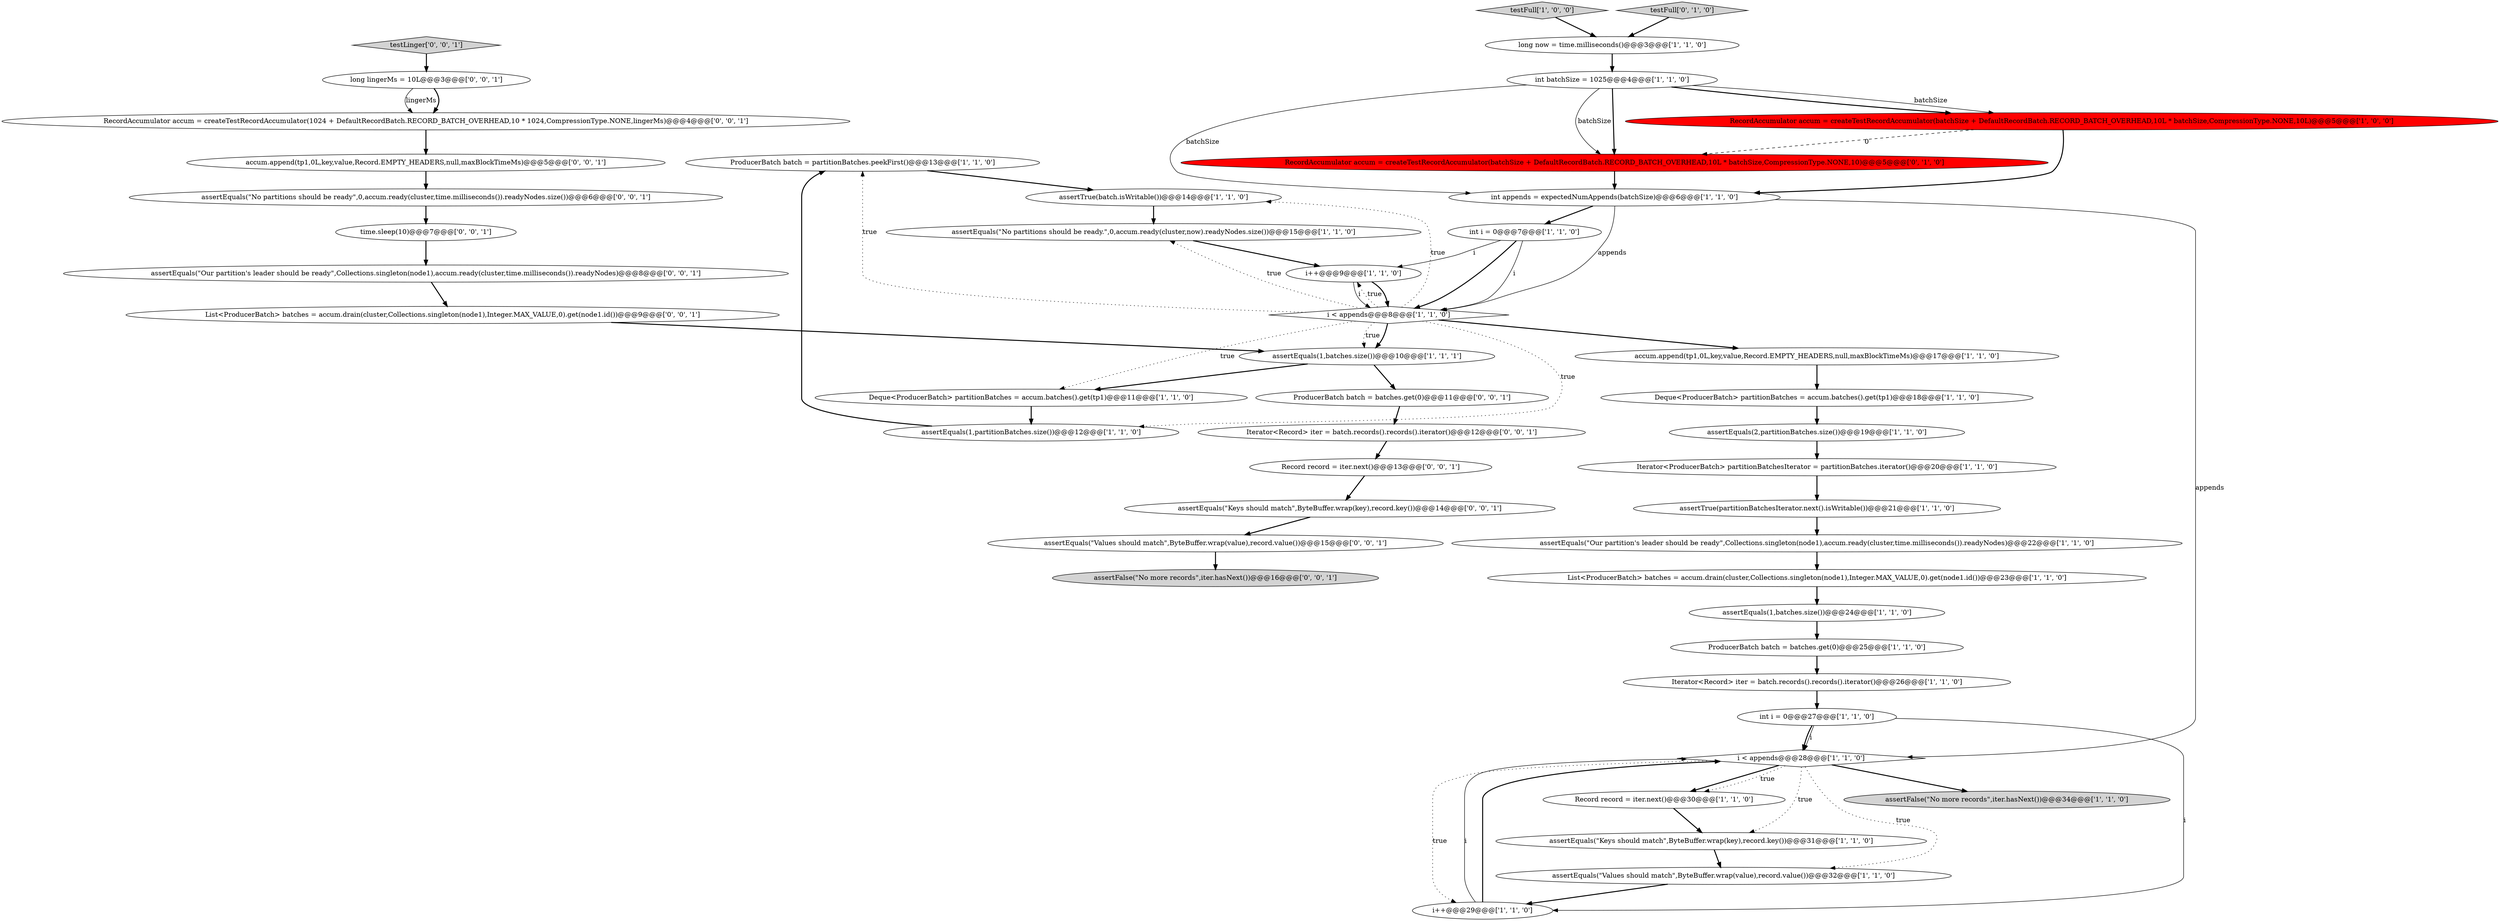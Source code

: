 digraph {
6 [style = filled, label = "ProducerBatch batch = partitionBatches.peekFirst()@@@13@@@['1', '1', '0']", fillcolor = white, shape = ellipse image = "AAA0AAABBB1BBB"];
3 [style = filled, label = "assertEquals(\"No partitions should be ready.\",0,accum.ready(cluster,now).readyNodes.size())@@@15@@@['1', '1', '0']", fillcolor = white, shape = ellipse image = "AAA0AAABBB1BBB"];
26 [style = filled, label = "Deque<ProducerBatch> partitionBatches = accum.batches().get(tp1)@@@11@@@['1', '1', '0']", fillcolor = white, shape = ellipse image = "AAA0AAABBB1BBB"];
24 [style = filled, label = "int i = 0@@@27@@@['1', '1', '0']", fillcolor = white, shape = ellipse image = "AAA0AAABBB1BBB"];
8 [style = filled, label = "assertEquals(2,partitionBatches.size())@@@19@@@['1', '1', '0']", fillcolor = white, shape = ellipse image = "AAA0AAABBB1BBB"];
18 [style = filled, label = "assertEquals(\"Keys should match\",ByteBuffer.wrap(key),record.key())@@@31@@@['1', '1', '0']", fillcolor = white, shape = ellipse image = "AAA0AAABBB1BBB"];
32 [style = filled, label = "RecordAccumulator accum = createTestRecordAccumulator(batchSize + DefaultRecordBatch.RECORD_BATCH_OVERHEAD,10L * batchSize,CompressionType.NONE,10)@@@5@@@['0', '1', '0']", fillcolor = red, shape = ellipse image = "AAA1AAABBB2BBB"];
15 [style = filled, label = "assertFalse(\"No more records\",iter.hasNext())@@@34@@@['1', '1', '0']", fillcolor = lightgray, shape = ellipse image = "AAA0AAABBB1BBB"];
20 [style = filled, label = "i < appends@@@28@@@['1', '1', '0']", fillcolor = white, shape = diamond image = "AAA0AAABBB1BBB"];
35 [style = filled, label = "assertEquals(\"Keys should match\",ByteBuffer.wrap(key),record.key())@@@14@@@['0', '0', '1']", fillcolor = white, shape = ellipse image = "AAA0AAABBB3BBB"];
0 [style = filled, label = "Iterator<Record> iter = batch.records().records().iterator()@@@26@@@['1', '1', '0']", fillcolor = white, shape = ellipse image = "AAA0AAABBB1BBB"];
44 [style = filled, label = "RecordAccumulator accum = createTestRecordAccumulator(1024 + DefaultRecordBatch.RECORD_BATCH_OVERHEAD,10 * 1024,CompressionType.NONE,lingerMs)@@@4@@@['0', '0', '1']", fillcolor = white, shape = ellipse image = "AAA0AAABBB3BBB"];
13 [style = filled, label = "testFull['1', '0', '0']", fillcolor = lightgray, shape = diamond image = "AAA0AAABBB1BBB"];
2 [style = filled, label = "assertTrue(batch.isWritable())@@@14@@@['1', '1', '0']", fillcolor = white, shape = ellipse image = "AAA0AAABBB1BBB"];
40 [style = filled, label = "assertEquals(\"No partitions should be ready\",0,accum.ready(cluster,time.milliseconds()).readyNodes.size())@@@6@@@['0', '0', '1']", fillcolor = white, shape = ellipse image = "AAA0AAABBB3BBB"];
39 [style = filled, label = "assertEquals(\"Values should match\",ByteBuffer.wrap(value),record.value())@@@15@@@['0', '0', '1']", fillcolor = white, shape = ellipse image = "AAA0AAABBB3BBB"];
14 [style = filled, label = "i < appends@@@8@@@['1', '1', '0']", fillcolor = white, shape = diamond image = "AAA0AAABBB1BBB"];
38 [style = filled, label = "Record record = iter.next()@@@13@@@['0', '0', '1']", fillcolor = white, shape = ellipse image = "AAA0AAABBB3BBB"];
45 [style = filled, label = "ProducerBatch batch = batches.get(0)@@@11@@@['0', '0', '1']", fillcolor = white, shape = ellipse image = "AAA0AAABBB3BBB"];
1 [style = filled, label = "assertEquals(1,batches.size())@@@10@@@['1', '1', '1']", fillcolor = white, shape = ellipse image = "AAA0AAABBB1BBB"];
5 [style = filled, label = "assertEquals(1,partitionBatches.size())@@@12@@@['1', '1', '0']", fillcolor = white, shape = ellipse image = "AAA0AAABBB1BBB"];
33 [style = filled, label = "assertFalse(\"No more records\",iter.hasNext())@@@16@@@['0', '0', '1']", fillcolor = lightgray, shape = ellipse image = "AAA0AAABBB3BBB"];
12 [style = filled, label = "int i = 0@@@7@@@['1', '1', '0']", fillcolor = white, shape = ellipse image = "AAA0AAABBB1BBB"];
19 [style = filled, label = "i++@@@9@@@['1', '1', '0']", fillcolor = white, shape = ellipse image = "AAA0AAABBB1BBB"];
27 [style = filled, label = "assertEquals(1,batches.size())@@@24@@@['1', '1', '0']", fillcolor = white, shape = ellipse image = "AAA0AAABBB1BBB"];
29 [style = filled, label = "Record record = iter.next()@@@30@@@['1', '1', '0']", fillcolor = white, shape = ellipse image = "AAA0AAABBB1BBB"];
21 [style = filled, label = "i++@@@29@@@['1', '1', '0']", fillcolor = white, shape = ellipse image = "AAA0AAABBB1BBB"];
17 [style = filled, label = "int appends = expectedNumAppends(batchSize)@@@6@@@['1', '1', '0']", fillcolor = white, shape = ellipse image = "AAA0AAABBB1BBB"];
30 [style = filled, label = "assertEquals(\"Values should match\",ByteBuffer.wrap(value),record.value())@@@32@@@['1', '1', '0']", fillcolor = white, shape = ellipse image = "AAA0AAABBB1BBB"];
7 [style = filled, label = "long now = time.milliseconds()@@@3@@@['1', '1', '0']", fillcolor = white, shape = ellipse image = "AAA0AAABBB1BBB"];
42 [style = filled, label = "Iterator<Record> iter = batch.records().records().iterator()@@@12@@@['0', '0', '1']", fillcolor = white, shape = ellipse image = "AAA0AAABBB3BBB"];
4 [style = filled, label = "assertEquals(\"Our partition's leader should be ready\",Collections.singleton(node1),accum.ready(cluster,time.milliseconds()).readyNodes)@@@22@@@['1', '1', '0']", fillcolor = white, shape = ellipse image = "AAA0AAABBB1BBB"];
36 [style = filled, label = "long lingerMs = 10L@@@3@@@['0', '0', '1']", fillcolor = white, shape = ellipse image = "AAA0AAABBB3BBB"];
43 [style = filled, label = "List<ProducerBatch> batches = accum.drain(cluster,Collections.singleton(node1),Integer.MAX_VALUE,0).get(node1.id())@@@9@@@['0', '0', '1']", fillcolor = white, shape = ellipse image = "AAA0AAABBB3BBB"];
22 [style = filled, label = "int batchSize = 1025@@@4@@@['1', '1', '0']", fillcolor = white, shape = ellipse image = "AAA0AAABBB1BBB"];
16 [style = filled, label = "List<ProducerBatch> batches = accum.drain(cluster,Collections.singleton(node1),Integer.MAX_VALUE,0).get(node1.id())@@@23@@@['1', '1', '0']", fillcolor = white, shape = ellipse image = "AAA0AAABBB1BBB"];
25 [style = filled, label = "Deque<ProducerBatch> partitionBatches = accum.batches().get(tp1)@@@18@@@['1', '1', '0']", fillcolor = white, shape = ellipse image = "AAA0AAABBB1BBB"];
46 [style = filled, label = "testLinger['0', '0', '1']", fillcolor = lightgray, shape = diamond image = "AAA0AAABBB3BBB"];
23 [style = filled, label = "RecordAccumulator accum = createTestRecordAccumulator(batchSize + DefaultRecordBatch.RECORD_BATCH_OVERHEAD,10L * batchSize,CompressionType.NONE,10L)@@@5@@@['1', '0', '0']", fillcolor = red, shape = ellipse image = "AAA1AAABBB1BBB"];
9 [style = filled, label = "assertTrue(partitionBatchesIterator.next().isWritable())@@@21@@@['1', '1', '0']", fillcolor = white, shape = ellipse image = "AAA0AAABBB1BBB"];
10 [style = filled, label = "Iterator<ProducerBatch> partitionBatchesIterator = partitionBatches.iterator()@@@20@@@['1', '1', '0']", fillcolor = white, shape = ellipse image = "AAA0AAABBB1BBB"];
28 [style = filled, label = "accum.append(tp1,0L,key,value,Record.EMPTY_HEADERS,null,maxBlockTimeMs)@@@17@@@['1', '1', '0']", fillcolor = white, shape = ellipse image = "AAA0AAABBB1BBB"];
31 [style = filled, label = "testFull['0', '1', '0']", fillcolor = lightgray, shape = diamond image = "AAA0AAABBB2BBB"];
37 [style = filled, label = "assertEquals(\"Our partition's leader should be ready\",Collections.singleton(node1),accum.ready(cluster,time.milliseconds()).readyNodes)@@@8@@@['0', '0', '1']", fillcolor = white, shape = ellipse image = "AAA0AAABBB3BBB"];
34 [style = filled, label = "time.sleep(10)@@@7@@@['0', '0', '1']", fillcolor = white, shape = ellipse image = "AAA0AAABBB3BBB"];
41 [style = filled, label = "accum.append(tp1,0L,key,value,Record.EMPTY_HEADERS,null,maxBlockTimeMs)@@@5@@@['0', '0', '1']", fillcolor = white, shape = ellipse image = "AAA0AAABBB3BBB"];
11 [style = filled, label = "ProducerBatch batch = batches.get(0)@@@25@@@['1', '1', '0']", fillcolor = white, shape = ellipse image = "AAA0AAABBB1BBB"];
22->17 [style = solid, label="batchSize"];
14->2 [style = dotted, label="true"];
8->10 [style = bold, label=""];
14->19 [style = dotted, label="true"];
16->27 [style = bold, label=""];
12->19 [style = solid, label="i"];
20->29 [style = bold, label=""];
36->44 [style = bold, label=""];
26->5 [style = bold, label=""];
19->14 [style = solid, label="i"];
22->23 [style = solid, label="batchSize"];
14->26 [style = dotted, label="true"];
9->4 [style = bold, label=""];
2->3 [style = bold, label=""];
36->44 [style = solid, label="lingerMs"];
35->39 [style = bold, label=""];
24->20 [style = solid, label="i"];
17->14 [style = solid, label="appends"];
18->30 [style = bold, label=""];
21->20 [style = solid, label="i"];
46->36 [style = bold, label=""];
22->32 [style = bold, label=""];
14->28 [style = bold, label=""];
40->34 [style = bold, label=""];
20->21 [style = dotted, label="true"];
1->26 [style = bold, label=""];
22->23 [style = bold, label=""];
31->7 [style = bold, label=""];
14->1 [style = bold, label=""];
39->33 [style = bold, label=""];
29->18 [style = bold, label=""];
23->32 [style = dashed, label="0"];
6->2 [style = bold, label=""];
24->20 [style = bold, label=""];
7->22 [style = bold, label=""];
37->43 [style = bold, label=""];
30->21 [style = bold, label=""];
17->12 [style = bold, label=""];
11->0 [style = bold, label=""];
14->5 [style = dotted, label="true"];
21->20 [style = bold, label=""];
19->14 [style = bold, label=""];
5->6 [style = bold, label=""];
27->11 [style = bold, label=""];
3->19 [style = bold, label=""];
41->40 [style = bold, label=""];
34->37 [style = bold, label=""];
12->14 [style = solid, label="i"];
20->29 [style = dotted, label="true"];
13->7 [style = bold, label=""];
20->30 [style = dotted, label="true"];
0->24 [style = bold, label=""];
43->1 [style = bold, label=""];
12->14 [style = bold, label=""];
44->41 [style = bold, label=""];
22->32 [style = solid, label="batchSize"];
45->42 [style = bold, label=""];
14->3 [style = dotted, label="true"];
28->25 [style = bold, label=""];
20->18 [style = dotted, label="true"];
23->17 [style = bold, label=""];
25->8 [style = bold, label=""];
10->9 [style = bold, label=""];
14->1 [style = dotted, label="true"];
38->35 [style = bold, label=""];
20->15 [style = bold, label=""];
1->45 [style = bold, label=""];
17->20 [style = solid, label="appends"];
32->17 [style = bold, label=""];
42->38 [style = bold, label=""];
4->16 [style = bold, label=""];
24->21 [style = solid, label="i"];
14->6 [style = dotted, label="true"];
}
